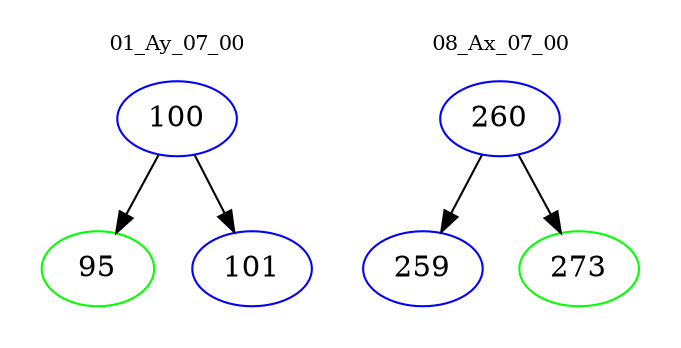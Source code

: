 digraph{
subgraph cluster_0 {
color = white
label = "01_Ay_07_00";
fontsize=10;
T0_100 [label="100", color="blue"]
T0_100 -> T0_95 [color="black"]
T0_95 [label="95", color="green"]
T0_100 -> T0_101 [color="black"]
T0_101 [label="101", color="blue"]
}
subgraph cluster_1 {
color = white
label = "08_Ax_07_00";
fontsize=10;
T1_260 [label="260", color="blue"]
T1_260 -> T1_259 [color="black"]
T1_259 [label="259", color="blue"]
T1_260 -> T1_273 [color="black"]
T1_273 [label="273", color="green"]
}
}
